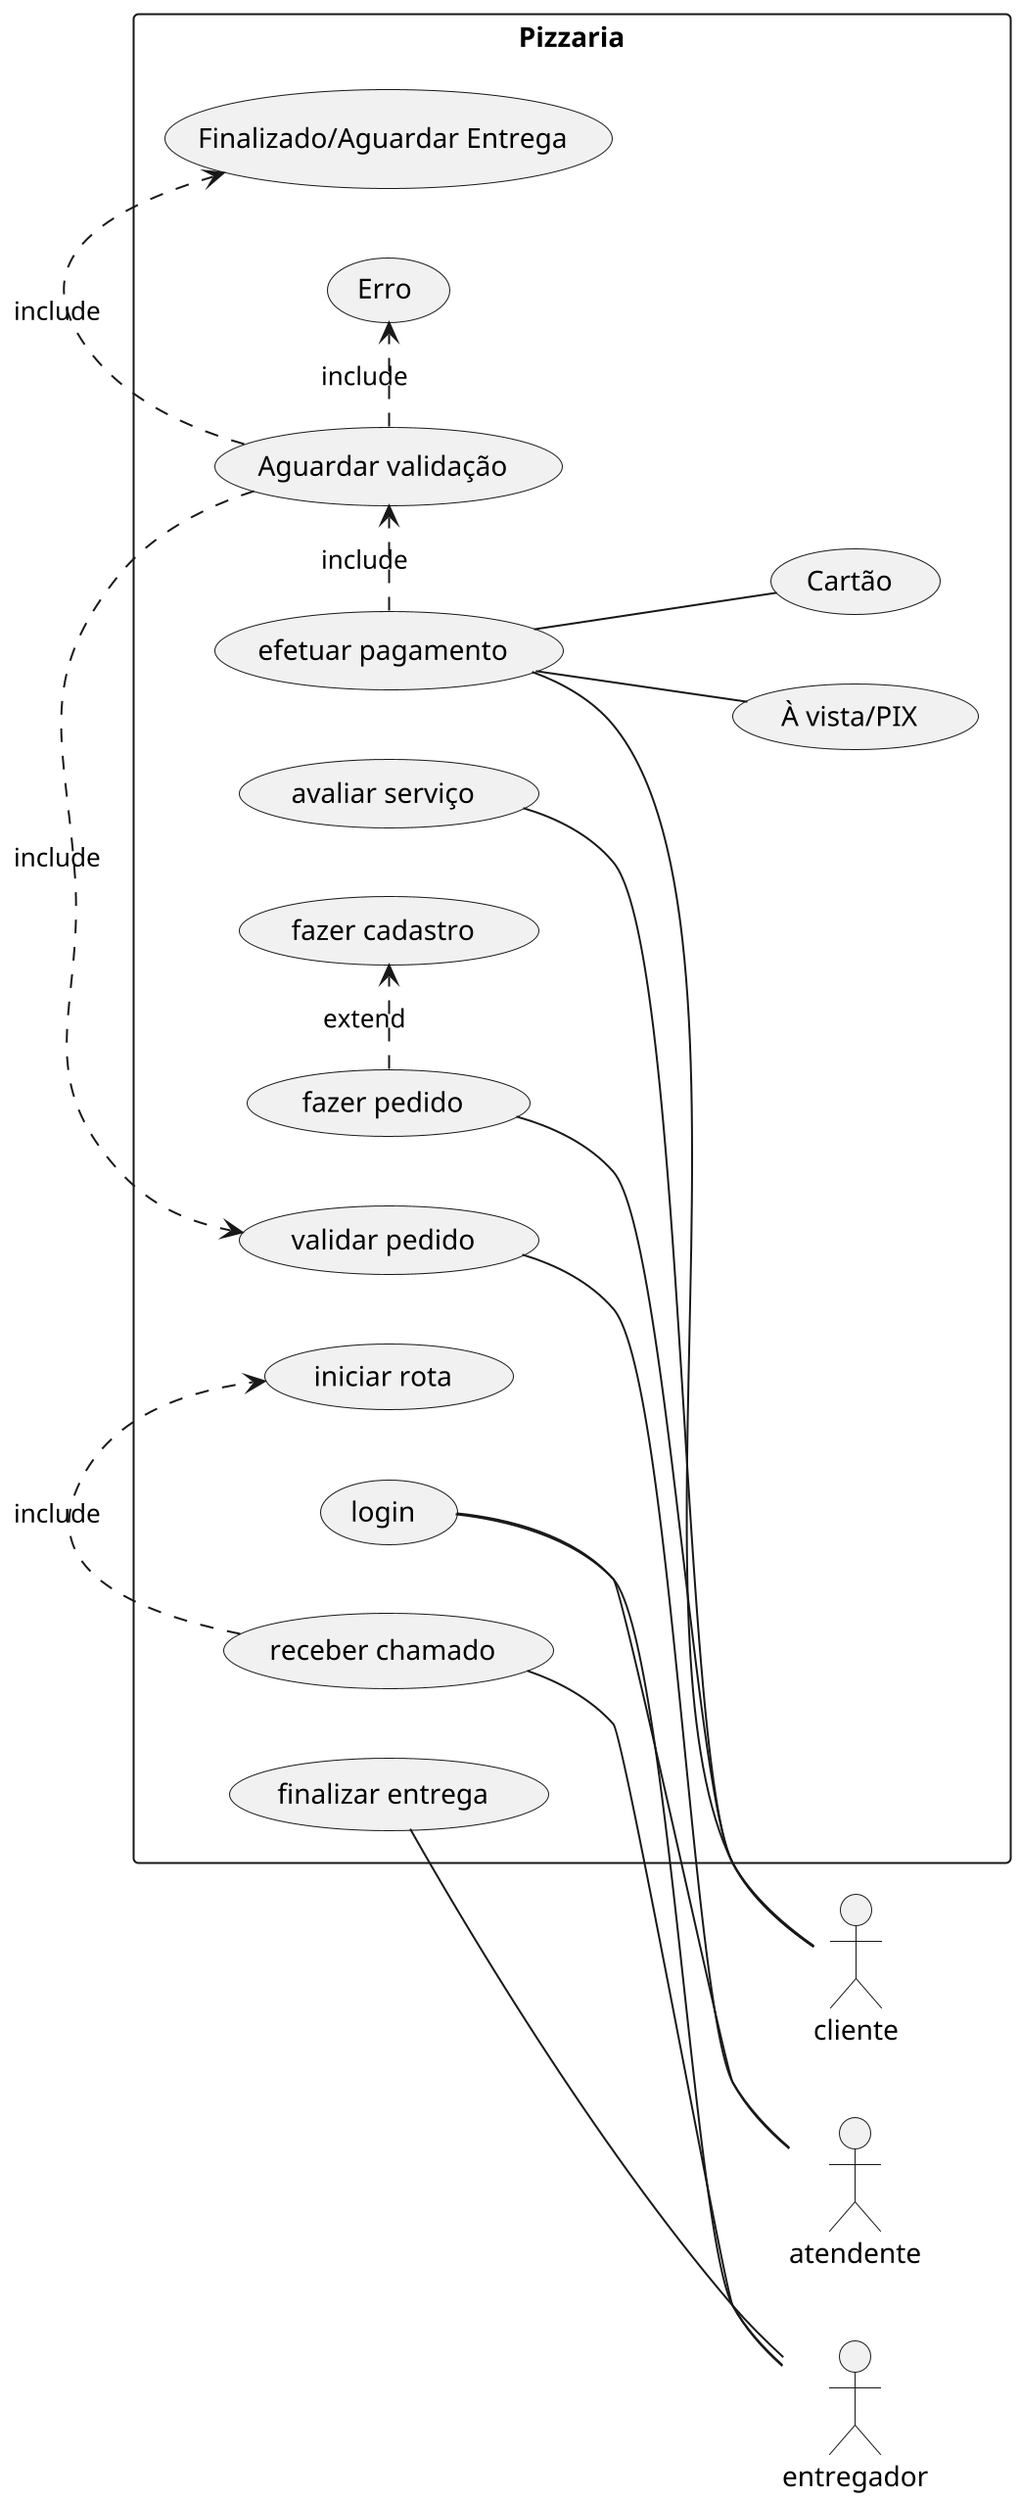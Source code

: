 @startuml
scale 2
left to right direction
skinparam PackageStyle rect

actor atendente
actor cliente
actor entregador

rectangle Pizzaria {
    (login) -- atendente
    (validar pedido) -- atendente
    (Aguardar validação).> (validar pedido): include

    (fazer pedido) -- cliente
    (fazer pedido).> (fazer cadastro): extend
    (efetuar pagamento) -- cliente
    (efetuar pagamento) -- (À vista/PIX)
    (efetuar pagamento) -- (Cartão)
    (efetuar pagamento).> (Aguardar validação): include
    (Aguardar validação).> (Finalizado/Aguardar Entrega): include
    (Aguardar validação).> (Erro): include
    (avaliar serviço) -- cliente
    
    (receber chamado) -- entregador
    (receber chamado).> (iniciar rota): include
    (finalizar entrega) -- entregador
    (login) -- entregador
}
@enduml